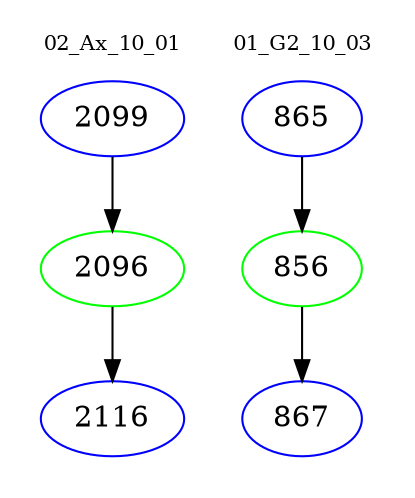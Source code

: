 digraph{
subgraph cluster_0 {
color = white
label = "02_Ax_10_01";
fontsize=10;
T0_2099 [label="2099", color="blue"]
T0_2099 -> T0_2096 [color="black"]
T0_2096 [label="2096", color="green"]
T0_2096 -> T0_2116 [color="black"]
T0_2116 [label="2116", color="blue"]
}
subgraph cluster_1 {
color = white
label = "01_G2_10_03";
fontsize=10;
T1_865 [label="865", color="blue"]
T1_865 -> T1_856 [color="black"]
T1_856 [label="856", color="green"]
T1_856 -> T1_867 [color="black"]
T1_867 [label="867", color="blue"]
}
}
